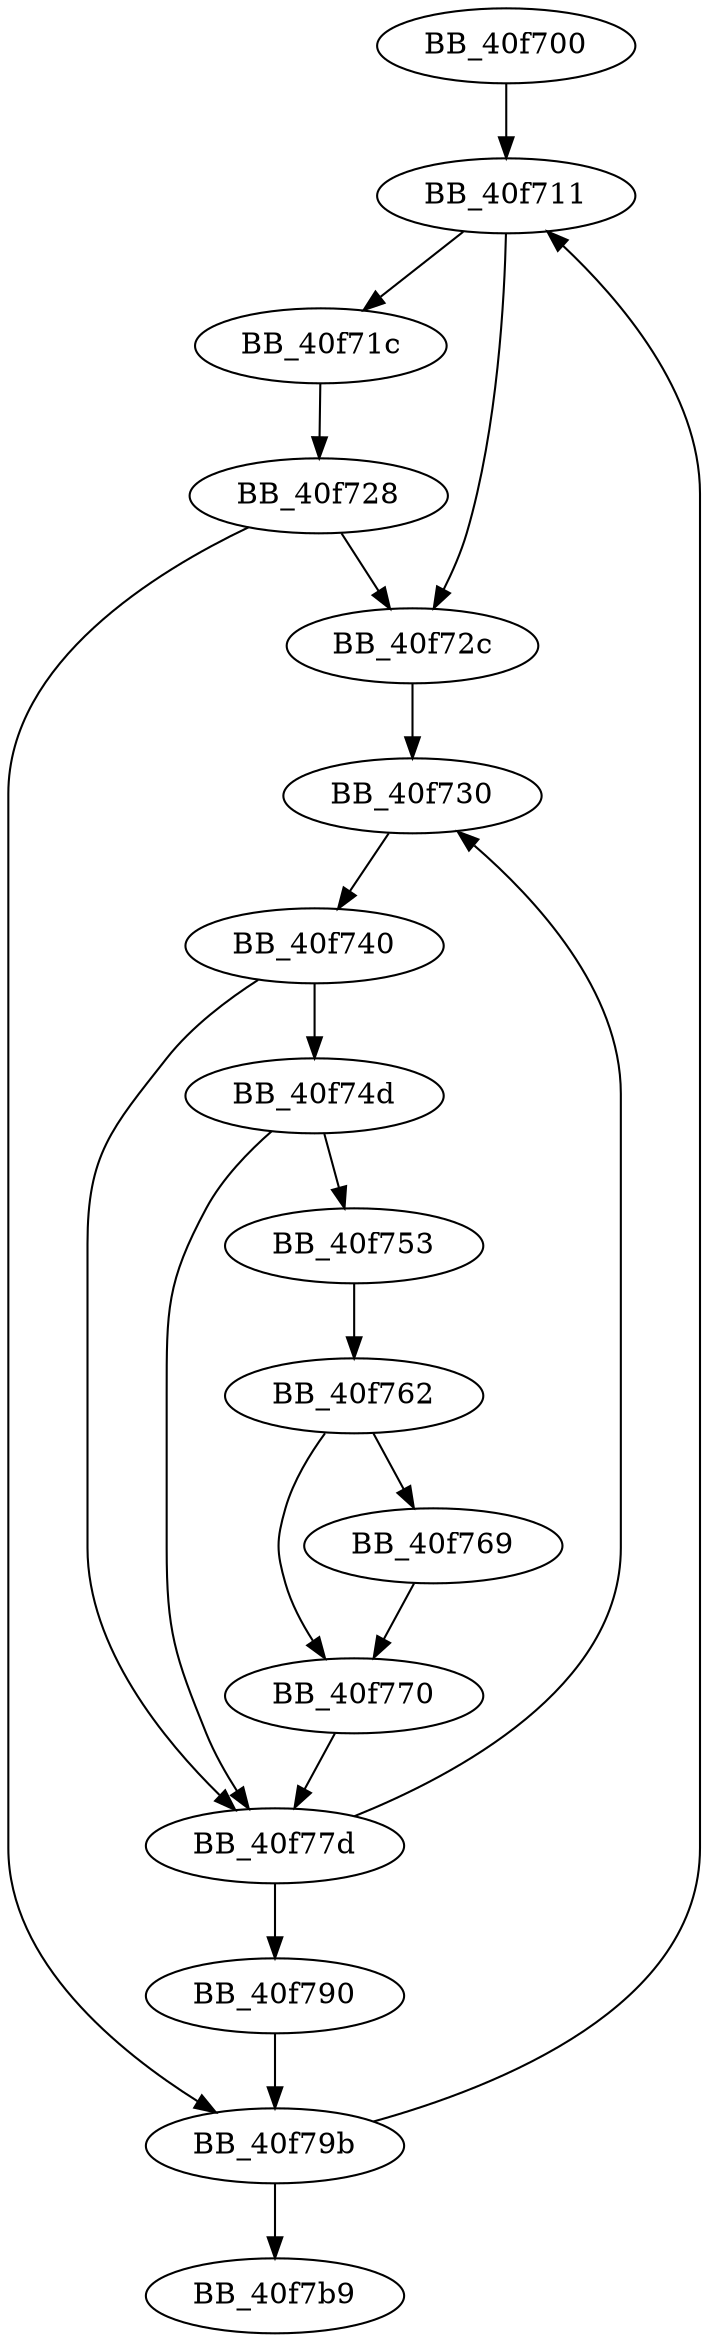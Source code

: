 DiGraph sub_40F700{
BB_40f700->BB_40f711
BB_40f711->BB_40f71c
BB_40f711->BB_40f72c
BB_40f71c->BB_40f728
BB_40f728->BB_40f72c
BB_40f728->BB_40f79b
BB_40f72c->BB_40f730
BB_40f730->BB_40f740
BB_40f740->BB_40f74d
BB_40f740->BB_40f77d
BB_40f74d->BB_40f753
BB_40f74d->BB_40f77d
BB_40f753->BB_40f762
BB_40f762->BB_40f769
BB_40f762->BB_40f770
BB_40f769->BB_40f770
BB_40f770->BB_40f77d
BB_40f77d->BB_40f730
BB_40f77d->BB_40f790
BB_40f790->BB_40f79b
BB_40f79b->BB_40f711
BB_40f79b->BB_40f7b9
}
